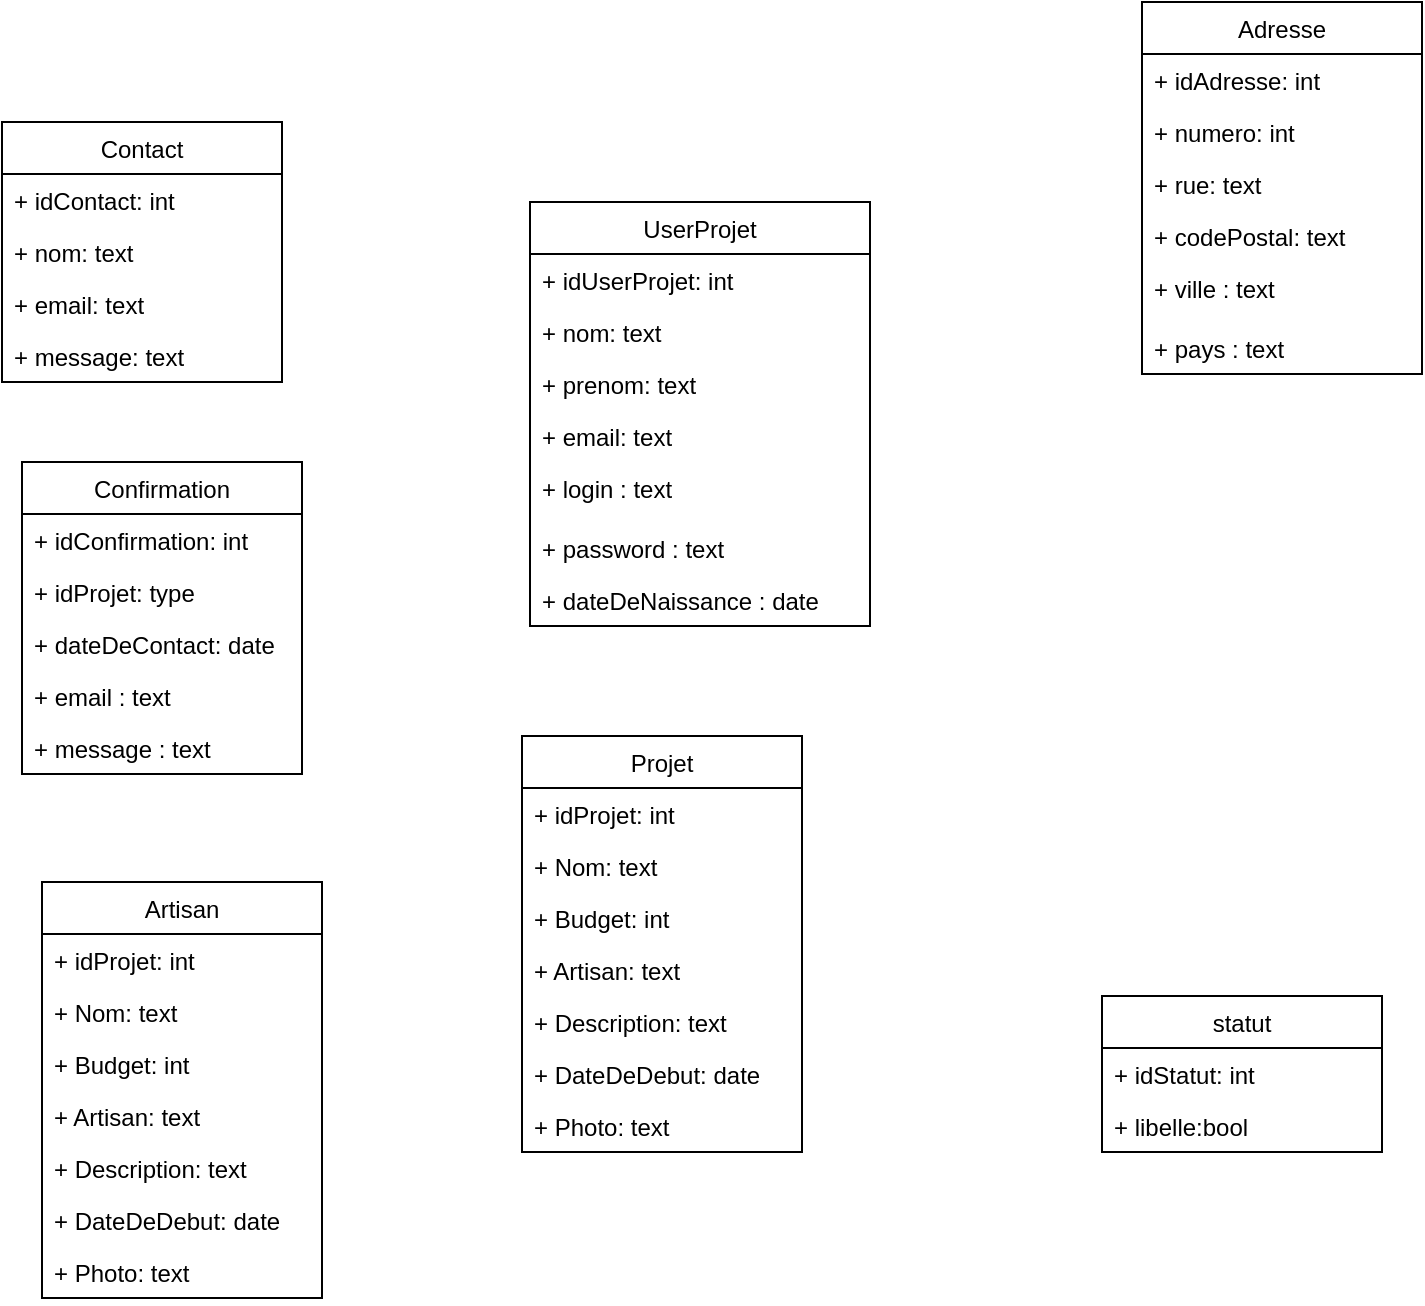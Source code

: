 <mxfile version="13.6.2" type="device"><diagram id="c2n3s1gmAyq0NfIMeAj6" name="Page-1"><mxGraphModel dx="1182" dy="826" grid="1" gridSize="10" guides="1" tooltips="1" connect="1" arrows="1" fold="1" page="1" pageScale="1" pageWidth="827" pageHeight="1169" math="0" shadow="0"><root><mxCell id="0"/><mxCell id="1" parent="0"/><mxCell id="y3rStlMs8tnkjaDZEfU3-1" value="Projet" style="swimlane;fontStyle=0;childLayout=stackLayout;horizontal=1;startSize=26;fillColor=none;horizontalStack=0;resizeParent=1;resizeParentMax=0;resizeLast=0;collapsible=1;marginBottom=0;" parent="1" vertex="1"><mxGeometry x="410" y="377" width="140" height="208" as="geometry"/></mxCell><mxCell id="y3rStlMs8tnkjaDZEfU3-2" value="+ idProjet: int" style="text;strokeColor=none;fillColor=none;align=left;verticalAlign=top;spacingLeft=4;spacingRight=4;overflow=hidden;rotatable=0;points=[[0,0.5],[1,0.5]];portConstraint=eastwest;" parent="y3rStlMs8tnkjaDZEfU3-1" vertex="1"><mxGeometry y="26" width="140" height="26" as="geometry"/></mxCell><mxCell id="y3rStlMs8tnkjaDZEfU3-3" value="+ Nom: text" style="text;strokeColor=none;fillColor=none;align=left;verticalAlign=top;spacingLeft=4;spacingRight=4;overflow=hidden;rotatable=0;points=[[0,0.5],[1,0.5]];portConstraint=eastwest;" parent="y3rStlMs8tnkjaDZEfU3-1" vertex="1"><mxGeometry y="52" width="140" height="26" as="geometry"/></mxCell><mxCell id="y3rStlMs8tnkjaDZEfU3-4" value="+ Budget: int" style="text;strokeColor=none;fillColor=none;align=left;verticalAlign=top;spacingLeft=4;spacingRight=4;overflow=hidden;rotatable=0;points=[[0,0.5],[1,0.5]];portConstraint=eastwest;" parent="y3rStlMs8tnkjaDZEfU3-1" vertex="1"><mxGeometry y="78" width="140" height="26" as="geometry"/></mxCell><mxCell id="y3rStlMs8tnkjaDZEfU3-5" value="+ Artisan: text" style="text;strokeColor=none;fillColor=none;align=left;verticalAlign=top;spacingLeft=4;spacingRight=4;overflow=hidden;rotatable=0;points=[[0,0.5],[1,0.5]];portConstraint=eastwest;" parent="y3rStlMs8tnkjaDZEfU3-1" vertex="1"><mxGeometry y="104" width="140" height="26" as="geometry"/></mxCell><mxCell id="y3rStlMs8tnkjaDZEfU3-6" value="+ Description: text" style="text;strokeColor=none;fillColor=none;align=left;verticalAlign=top;spacingLeft=4;spacingRight=4;overflow=hidden;rotatable=0;points=[[0,0.5],[1,0.5]];portConstraint=eastwest;" parent="y3rStlMs8tnkjaDZEfU3-1" vertex="1"><mxGeometry y="130" width="140" height="26" as="geometry"/></mxCell><mxCell id="y3rStlMs8tnkjaDZEfU3-7" value="+ DateDeDebut: date" style="text;strokeColor=none;fillColor=none;align=left;verticalAlign=top;spacingLeft=4;spacingRight=4;overflow=hidden;rotatable=0;points=[[0,0.5],[1,0.5]];portConstraint=eastwest;" parent="y3rStlMs8tnkjaDZEfU3-1" vertex="1"><mxGeometry y="156" width="140" height="26" as="geometry"/></mxCell><mxCell id="y3rStlMs8tnkjaDZEfU3-8" value="+ Photo: text" style="text;strokeColor=none;fillColor=none;align=left;verticalAlign=top;spacingLeft=4;spacingRight=4;overflow=hidden;rotatable=0;points=[[0,0.5],[1,0.5]];portConstraint=eastwest;" parent="y3rStlMs8tnkjaDZEfU3-1" vertex="1"><mxGeometry y="182" width="140" height="26" as="geometry"/></mxCell><mxCell id="y3rStlMs8tnkjaDZEfU3-9" value="UserProjet" style="swimlane;fontStyle=0;childLayout=stackLayout;horizontal=1;startSize=26;fillColor=none;horizontalStack=0;resizeParent=1;resizeParentMax=0;resizeLast=0;collapsible=1;marginBottom=0;" parent="1" vertex="1"><mxGeometry x="414" y="110" width="170" height="212" as="geometry"/></mxCell><mxCell id="y3rStlMs8tnkjaDZEfU3-28" value="+ idUserProjet: int" style="text;strokeColor=none;fillColor=none;align=left;verticalAlign=top;spacingLeft=4;spacingRight=4;overflow=hidden;rotatable=0;points=[[0,0.5],[1,0.5]];portConstraint=eastwest;" parent="y3rStlMs8tnkjaDZEfU3-9" vertex="1"><mxGeometry y="26" width="170" height="26" as="geometry"/></mxCell><mxCell id="y3rStlMs8tnkjaDZEfU3-10" value="+ nom: text" style="text;strokeColor=none;fillColor=none;align=left;verticalAlign=top;spacingLeft=4;spacingRight=4;overflow=hidden;rotatable=0;points=[[0,0.5],[1,0.5]];portConstraint=eastwest;" parent="y3rStlMs8tnkjaDZEfU3-9" vertex="1"><mxGeometry y="52" width="170" height="26" as="geometry"/></mxCell><mxCell id="y3rStlMs8tnkjaDZEfU3-11" value="+ prenom: text" style="text;strokeColor=none;fillColor=none;align=left;verticalAlign=top;spacingLeft=4;spacingRight=4;overflow=hidden;rotatable=0;points=[[0,0.5],[1,0.5]];portConstraint=eastwest;" parent="y3rStlMs8tnkjaDZEfU3-9" vertex="1"><mxGeometry y="78" width="170" height="26" as="geometry"/></mxCell><mxCell id="y3rStlMs8tnkjaDZEfU3-12" value="+ email: text" style="text;strokeColor=none;fillColor=none;align=left;verticalAlign=top;spacingLeft=4;spacingRight=4;overflow=hidden;rotatable=0;points=[[0,0.5],[1,0.5]];portConstraint=eastwest;" parent="y3rStlMs8tnkjaDZEfU3-9" vertex="1"><mxGeometry y="104" width="170" height="26" as="geometry"/></mxCell><mxCell id="y3rStlMs8tnkjaDZEfU3-13" value="+ login : text" style="text;strokeColor=none;fillColor=none;align=left;verticalAlign=top;spacingLeft=4;spacingRight=4;overflow=hidden;rotatable=0;points=[[0,0.5],[1,0.5]];portConstraint=eastwest;" parent="y3rStlMs8tnkjaDZEfU3-9" vertex="1"><mxGeometry y="130" width="170" height="30" as="geometry"/></mxCell><mxCell id="y3rStlMs8tnkjaDZEfU3-14" value="+ password : text" style="text;strokeColor=none;fillColor=none;align=left;verticalAlign=top;spacingLeft=4;spacingRight=4;overflow=hidden;rotatable=0;points=[[0,0.5],[1,0.5]];portConstraint=eastwest;" parent="y3rStlMs8tnkjaDZEfU3-9" vertex="1"><mxGeometry y="160" width="170" height="26" as="geometry"/></mxCell><mxCell id="y3rStlMs8tnkjaDZEfU3-22" value="+ dateDeNaissance : date" style="text;strokeColor=none;fillColor=none;align=left;verticalAlign=top;spacingLeft=4;spacingRight=4;overflow=hidden;rotatable=0;points=[[0,0.5],[1,0.5]];portConstraint=eastwest;" parent="y3rStlMs8tnkjaDZEfU3-9" vertex="1"><mxGeometry y="186" width="170" height="26" as="geometry"/></mxCell><mxCell id="y3rStlMs8tnkjaDZEfU3-16" value="Adresse" style="swimlane;fontStyle=0;childLayout=stackLayout;horizontal=1;startSize=26;fillColor=none;horizontalStack=0;resizeParent=1;resizeParentMax=0;resizeLast=0;collapsible=1;marginBottom=0;" parent="1" vertex="1"><mxGeometry x="720" y="10" width="140" height="186" as="geometry"/></mxCell><mxCell id="y3rStlMs8tnkjaDZEfU3-27" value="+ idAdresse: int" style="text;strokeColor=none;fillColor=none;align=left;verticalAlign=top;spacingLeft=4;spacingRight=4;overflow=hidden;rotatable=0;points=[[0,0.5],[1,0.5]];portConstraint=eastwest;" parent="y3rStlMs8tnkjaDZEfU3-16" vertex="1"><mxGeometry y="26" width="140" height="26" as="geometry"/></mxCell><mxCell id="y3rStlMs8tnkjaDZEfU3-17" value="+ numero: int" style="text;strokeColor=none;fillColor=none;align=left;verticalAlign=top;spacingLeft=4;spacingRight=4;overflow=hidden;rotatable=0;points=[[0,0.5],[1,0.5]];portConstraint=eastwest;" parent="y3rStlMs8tnkjaDZEfU3-16" vertex="1"><mxGeometry y="52" width="140" height="26" as="geometry"/></mxCell><mxCell id="y3rStlMs8tnkjaDZEfU3-18" value="+ rue: text" style="text;strokeColor=none;fillColor=none;align=left;verticalAlign=top;spacingLeft=4;spacingRight=4;overflow=hidden;rotatable=0;points=[[0,0.5],[1,0.5]];portConstraint=eastwest;" parent="y3rStlMs8tnkjaDZEfU3-16" vertex="1"><mxGeometry y="78" width="140" height="26" as="geometry"/></mxCell><mxCell id="y3rStlMs8tnkjaDZEfU3-19" value="+ codePostal: text" style="text;strokeColor=none;fillColor=none;align=left;verticalAlign=top;spacingLeft=4;spacingRight=4;overflow=hidden;rotatable=0;points=[[0,0.5],[1,0.5]];portConstraint=eastwest;" parent="y3rStlMs8tnkjaDZEfU3-16" vertex="1"><mxGeometry y="104" width="140" height="26" as="geometry"/></mxCell><mxCell id="y3rStlMs8tnkjaDZEfU3-20" value="+ ville : text" style="text;strokeColor=none;fillColor=none;align=left;verticalAlign=top;spacingLeft=4;spacingRight=4;overflow=hidden;rotatable=0;points=[[0,0.5],[1,0.5]];portConstraint=eastwest;" parent="y3rStlMs8tnkjaDZEfU3-16" vertex="1"><mxGeometry y="130" width="140" height="30" as="geometry"/></mxCell><mxCell id="y3rStlMs8tnkjaDZEfU3-21" value="+ pays : text" style="text;strokeColor=none;fillColor=none;align=left;verticalAlign=top;spacingLeft=4;spacingRight=4;overflow=hidden;rotatable=0;points=[[0,0.5],[1,0.5]];portConstraint=eastwest;" parent="y3rStlMs8tnkjaDZEfU3-16" vertex="1"><mxGeometry y="160" width="140" height="26" as="geometry"/></mxCell><mxCell id="y3rStlMs8tnkjaDZEfU3-29" value="Contact" style="swimlane;fontStyle=0;childLayout=stackLayout;horizontal=1;startSize=26;fillColor=none;horizontalStack=0;resizeParent=1;resizeParentMax=0;resizeLast=0;collapsible=1;marginBottom=0;" parent="1" vertex="1"><mxGeometry x="150" y="70" width="140" height="130" as="geometry"/></mxCell><mxCell id="y3rStlMs8tnkjaDZEfU3-30" value="+ idContact: int" style="text;strokeColor=none;fillColor=none;align=left;verticalAlign=top;spacingLeft=4;spacingRight=4;overflow=hidden;rotatable=0;points=[[0,0.5],[1,0.5]];portConstraint=eastwest;" parent="y3rStlMs8tnkjaDZEfU3-29" vertex="1"><mxGeometry y="26" width="140" height="26" as="geometry"/></mxCell><mxCell id="y3rStlMs8tnkjaDZEfU3-31" value="+ nom: text" style="text;strokeColor=none;fillColor=none;align=left;verticalAlign=top;spacingLeft=4;spacingRight=4;overflow=hidden;rotatable=0;points=[[0,0.5],[1,0.5]];portConstraint=eastwest;" parent="y3rStlMs8tnkjaDZEfU3-29" vertex="1"><mxGeometry y="52" width="140" height="26" as="geometry"/></mxCell><mxCell id="y3rStlMs8tnkjaDZEfU3-32" value="+ email: text" style="text;strokeColor=none;fillColor=none;align=left;verticalAlign=top;spacingLeft=4;spacingRight=4;overflow=hidden;rotatable=0;points=[[0,0.5],[1,0.5]];portConstraint=eastwest;" parent="y3rStlMs8tnkjaDZEfU3-29" vertex="1"><mxGeometry y="78" width="140" height="26" as="geometry"/></mxCell><mxCell id="y3rStlMs8tnkjaDZEfU3-33" value="+ message: text" style="text;strokeColor=none;fillColor=none;align=left;verticalAlign=top;spacingLeft=4;spacingRight=4;overflow=hidden;rotatable=0;points=[[0,0.5],[1,0.5]];portConstraint=eastwest;" parent="y3rStlMs8tnkjaDZEfU3-29" vertex="1"><mxGeometry y="104" width="140" height="26" as="geometry"/></mxCell><mxCell id="y3rStlMs8tnkjaDZEfU3-36" value="Confirmation" style="swimlane;fontStyle=0;childLayout=stackLayout;horizontal=1;startSize=26;fillColor=none;horizontalStack=0;resizeParent=1;resizeParentMax=0;resizeLast=0;collapsible=1;marginBottom=0;" parent="1" vertex="1"><mxGeometry x="160" y="240" width="140" height="156" as="geometry"/></mxCell><mxCell id="y3rStlMs8tnkjaDZEfU3-37" value="+ idConfirmation: int" style="text;strokeColor=none;fillColor=none;align=left;verticalAlign=top;spacingLeft=4;spacingRight=4;overflow=hidden;rotatable=0;points=[[0,0.5],[1,0.5]];portConstraint=eastwest;" parent="y3rStlMs8tnkjaDZEfU3-36" vertex="1"><mxGeometry y="26" width="140" height="26" as="geometry"/></mxCell><mxCell id="y3rStlMs8tnkjaDZEfU3-38" value="+ idProjet: type" style="text;strokeColor=none;fillColor=none;align=left;verticalAlign=top;spacingLeft=4;spacingRight=4;overflow=hidden;rotatable=0;points=[[0,0.5],[1,0.5]];portConstraint=eastwest;" parent="y3rStlMs8tnkjaDZEfU3-36" vertex="1"><mxGeometry y="52" width="140" height="26" as="geometry"/></mxCell><mxCell id="y3rStlMs8tnkjaDZEfU3-40" value="+ dateDeContact: date" style="text;strokeColor=none;fillColor=none;align=left;verticalAlign=top;spacingLeft=4;spacingRight=4;overflow=hidden;rotatable=0;points=[[0,0.5],[1,0.5]];portConstraint=eastwest;" parent="y3rStlMs8tnkjaDZEfU3-36" vertex="1"><mxGeometry y="78" width="140" height="26" as="geometry"/></mxCell><mxCell id="y3rStlMs8tnkjaDZEfU3-41" value="+ email : text" style="text;strokeColor=none;fillColor=none;align=left;verticalAlign=top;spacingLeft=4;spacingRight=4;overflow=hidden;rotatable=0;points=[[0,0.5],[1,0.5]];portConstraint=eastwest;" parent="y3rStlMs8tnkjaDZEfU3-36" vertex="1"><mxGeometry y="104" width="140" height="26" as="geometry"/></mxCell><mxCell id="y3rStlMs8tnkjaDZEfU3-39" value="+ message : text" style="text;strokeColor=none;fillColor=none;align=left;verticalAlign=top;spacingLeft=4;spacingRight=4;overflow=hidden;rotatable=0;points=[[0,0.5],[1,0.5]];portConstraint=eastwest;" parent="y3rStlMs8tnkjaDZEfU3-36" vertex="1"><mxGeometry y="130" width="140" height="26" as="geometry"/></mxCell><mxCell id="y3rStlMs8tnkjaDZEfU3-23" value="statut" style="swimlane;fontStyle=0;childLayout=stackLayout;horizontal=1;startSize=26;fillColor=none;horizontalStack=0;resizeParent=1;resizeParentMax=0;resizeLast=0;collapsible=1;marginBottom=0;" parent="1" vertex="1"><mxGeometry x="700" y="507" width="140" height="78" as="geometry"/></mxCell><mxCell id="y3rStlMs8tnkjaDZEfU3-24" value="+ idStatut: int" style="text;strokeColor=none;fillColor=none;align=left;verticalAlign=top;spacingLeft=4;spacingRight=4;overflow=hidden;rotatable=0;points=[[0,0.5],[1,0.5]];portConstraint=eastwest;" parent="y3rStlMs8tnkjaDZEfU3-23" vertex="1"><mxGeometry y="26" width="140" height="26" as="geometry"/></mxCell><mxCell id="y3rStlMs8tnkjaDZEfU3-25" value="+ libelle:bool" style="text;strokeColor=none;fillColor=none;align=left;verticalAlign=top;spacingLeft=4;spacingRight=4;overflow=hidden;rotatable=0;points=[[0,0.5],[1,0.5]];portConstraint=eastwest;" parent="y3rStlMs8tnkjaDZEfU3-23" vertex="1"><mxGeometry y="52" width="140" height="26" as="geometry"/></mxCell><mxCell id="lMJvc4_wBXuHEHcc-Mrk-1" value="Artisan" style="swimlane;fontStyle=0;childLayout=stackLayout;horizontal=1;startSize=26;fillColor=none;horizontalStack=0;resizeParent=1;resizeParentMax=0;resizeLast=0;collapsible=1;marginBottom=0;" vertex="1" parent="1"><mxGeometry x="170" y="450" width="140" height="208" as="geometry"/></mxCell><mxCell id="lMJvc4_wBXuHEHcc-Mrk-2" value="+ idProjet: int" style="text;strokeColor=none;fillColor=none;align=left;verticalAlign=top;spacingLeft=4;spacingRight=4;overflow=hidden;rotatable=0;points=[[0,0.5],[1,0.5]];portConstraint=eastwest;" vertex="1" parent="lMJvc4_wBXuHEHcc-Mrk-1"><mxGeometry y="26" width="140" height="26" as="geometry"/></mxCell><mxCell id="lMJvc4_wBXuHEHcc-Mrk-3" value="+ Nom: text" style="text;strokeColor=none;fillColor=none;align=left;verticalAlign=top;spacingLeft=4;spacingRight=4;overflow=hidden;rotatable=0;points=[[0,0.5],[1,0.5]];portConstraint=eastwest;" vertex="1" parent="lMJvc4_wBXuHEHcc-Mrk-1"><mxGeometry y="52" width="140" height="26" as="geometry"/></mxCell><mxCell id="lMJvc4_wBXuHEHcc-Mrk-4" value="+ Budget: int" style="text;strokeColor=none;fillColor=none;align=left;verticalAlign=top;spacingLeft=4;spacingRight=4;overflow=hidden;rotatable=0;points=[[0,0.5],[1,0.5]];portConstraint=eastwest;" vertex="1" parent="lMJvc4_wBXuHEHcc-Mrk-1"><mxGeometry y="78" width="140" height="26" as="geometry"/></mxCell><mxCell id="lMJvc4_wBXuHEHcc-Mrk-5" value="+ Artisan: text" style="text;strokeColor=none;fillColor=none;align=left;verticalAlign=top;spacingLeft=4;spacingRight=4;overflow=hidden;rotatable=0;points=[[0,0.5],[1,0.5]];portConstraint=eastwest;" vertex="1" parent="lMJvc4_wBXuHEHcc-Mrk-1"><mxGeometry y="104" width="140" height="26" as="geometry"/></mxCell><mxCell id="lMJvc4_wBXuHEHcc-Mrk-6" value="+ Description: text" style="text;strokeColor=none;fillColor=none;align=left;verticalAlign=top;spacingLeft=4;spacingRight=4;overflow=hidden;rotatable=0;points=[[0,0.5],[1,0.5]];portConstraint=eastwest;" vertex="1" parent="lMJvc4_wBXuHEHcc-Mrk-1"><mxGeometry y="130" width="140" height="26" as="geometry"/></mxCell><mxCell id="lMJvc4_wBXuHEHcc-Mrk-7" value="+ DateDeDebut: date" style="text;strokeColor=none;fillColor=none;align=left;verticalAlign=top;spacingLeft=4;spacingRight=4;overflow=hidden;rotatable=0;points=[[0,0.5],[1,0.5]];portConstraint=eastwest;" vertex="1" parent="lMJvc4_wBXuHEHcc-Mrk-1"><mxGeometry y="156" width="140" height="26" as="geometry"/></mxCell><mxCell id="lMJvc4_wBXuHEHcc-Mrk-8" value="+ Photo: text" style="text;strokeColor=none;fillColor=none;align=left;verticalAlign=top;spacingLeft=4;spacingRight=4;overflow=hidden;rotatable=0;points=[[0,0.5],[1,0.5]];portConstraint=eastwest;" vertex="1" parent="lMJvc4_wBXuHEHcc-Mrk-1"><mxGeometry y="182" width="140" height="26" as="geometry"/></mxCell></root></mxGraphModel></diagram></mxfile>